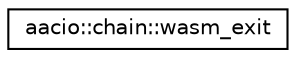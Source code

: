 digraph "Graphical Class Hierarchy"
{
  edge [fontname="Helvetica",fontsize="10",labelfontname="Helvetica",labelfontsize="10"];
  node [fontname="Helvetica",fontsize="10",shape=record];
  rankdir="LR";
  Node0 [label="aacio::chain::wasm_exit",height=0.2,width=0.4,color="black", fillcolor="white", style="filled",URL="$structaacio_1_1chain_1_1wasm__exit.html"];
}
